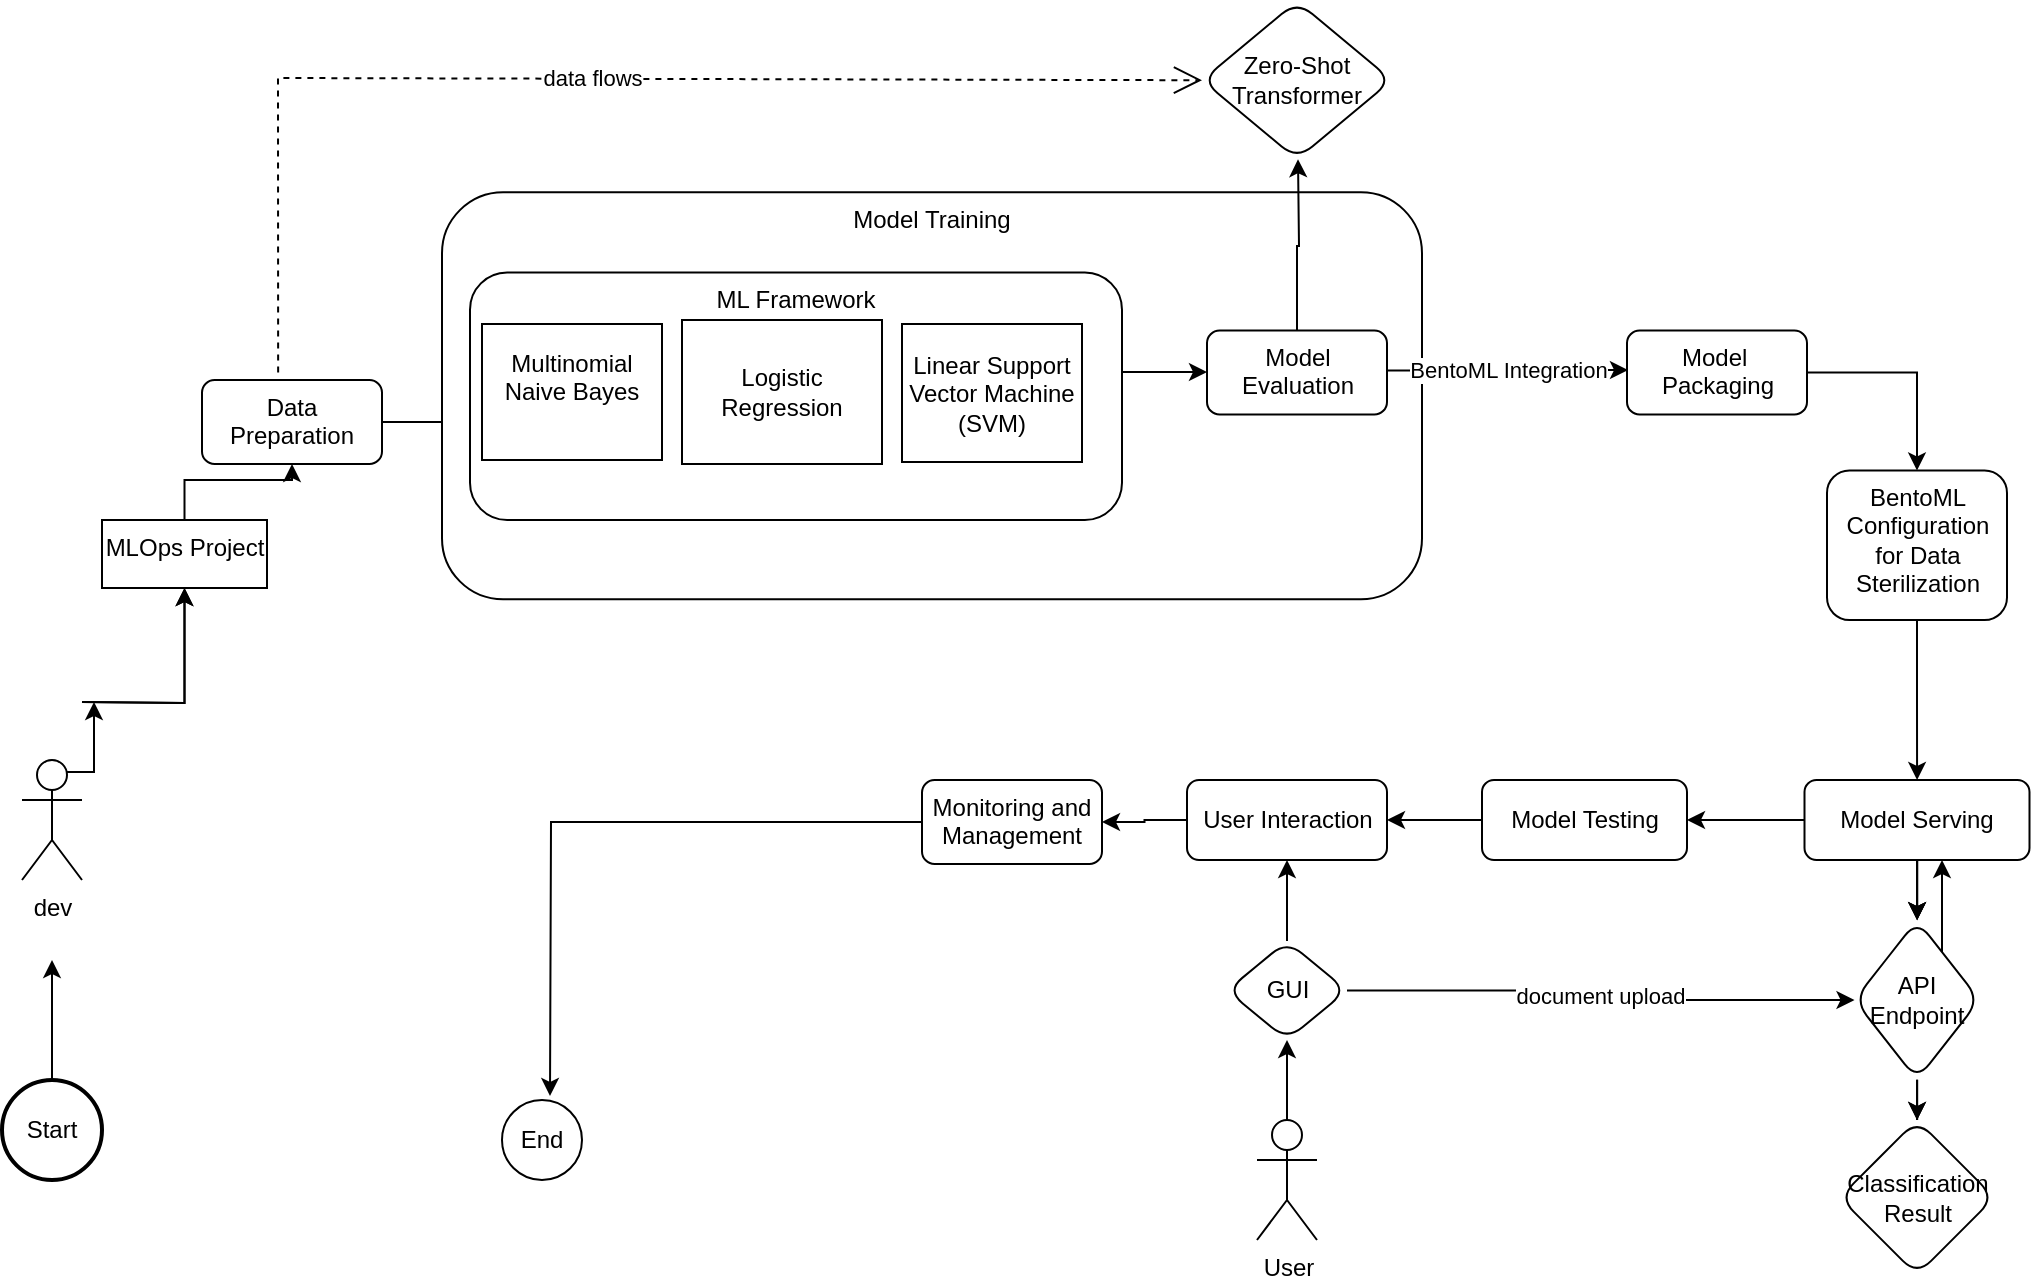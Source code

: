 <mxfile version="22.1.7" type="device">
  <diagram id="C5RBs43oDa-KdzZeNtuy" name="Page-1">
    <mxGraphModel dx="917" dy="326" grid="1" gridSize="10" guides="1" tooltips="1" connect="1" arrows="1" fold="1" page="1" pageScale="1" pageWidth="827" pageHeight="1169" math="0" shadow="0">
      <root>
        <mxCell id="WIyWlLk6GJQsqaUBKTNV-0" />
        <mxCell id="WIyWlLk6GJQsqaUBKTNV-1" parent="WIyWlLk6GJQsqaUBKTNV-0" />
        <mxCell id="0ND_t_Y78QhuHX3U0cQd-67" value="" style="edgeStyle=orthogonalEdgeStyle;rounded=0;orthogonalLoop=1;jettySize=auto;html=1;" parent="WIyWlLk6GJQsqaUBKTNV-1" target="0ND_t_Y78QhuHX3U0cQd-66" edge="1">
          <mxGeometry relative="1" as="geometry">
            <mxPoint x="100" y="401" as="sourcePoint" />
          </mxGeometry>
        </mxCell>
        <mxCell id="VNTDLv_vg-DaczmZ4jtN-0" style="edgeStyle=orthogonalEdgeStyle;rounded=0;orthogonalLoop=1;jettySize=auto;html=1;exitX=0.75;exitY=0.1;exitDx=0;exitDy=0;exitPerimeter=0;" edge="1" parent="WIyWlLk6GJQsqaUBKTNV-1" source="0ND_t_Y78QhuHX3U0cQd-55">
          <mxGeometry relative="1" as="geometry">
            <mxPoint x="106" y="401" as="targetPoint" />
          </mxGeometry>
        </mxCell>
        <mxCell id="0ND_t_Y78QhuHX3U0cQd-55" value="dev" style="shape=umlActor;verticalLabelPosition=bottom;verticalAlign=top;html=1;" parent="WIyWlLk6GJQsqaUBKTNV-1" vertex="1">
          <mxGeometry x="70" y="430" width="30" height="60" as="geometry" />
        </mxCell>
        <mxCell id="VNTDLv_vg-DaczmZ4jtN-1" value="" style="edgeStyle=orthogonalEdgeStyle;rounded=0;orthogonalLoop=1;jettySize=auto;html=1;" edge="1" parent="WIyWlLk6GJQsqaUBKTNV-1" source="0ND_t_Y78QhuHX3U0cQd-62">
          <mxGeometry relative="1" as="geometry">
            <mxPoint x="85" y="530" as="targetPoint" />
          </mxGeometry>
        </mxCell>
        <mxCell id="0ND_t_Y78QhuHX3U0cQd-62" value="Start" style="strokeWidth=2;html=1;shape=mxgraph.flowchart.start_2;whiteSpace=wrap;" parent="WIyWlLk6GJQsqaUBKTNV-1" vertex="1">
          <mxGeometry x="60" y="590" width="50" height="50" as="geometry" />
        </mxCell>
        <mxCell id="0ND_t_Y78QhuHX3U0cQd-70" value="" style="edgeStyle=orthogonalEdgeStyle;rounded=0;orthogonalLoop=1;jettySize=auto;html=1;" parent="WIyWlLk6GJQsqaUBKTNV-1" target="0ND_t_Y78QhuHX3U0cQd-66" edge="1">
          <mxGeometry relative="1" as="geometry">
            <mxPoint x="100" y="401" as="sourcePoint" />
            <mxPoint x="210" y="338" as="targetPoint" />
          </mxGeometry>
        </mxCell>
        <mxCell id="0ND_t_Y78QhuHX3U0cQd-74" value="" style="edgeStyle=orthogonalEdgeStyle;rounded=0;orthogonalLoop=1;jettySize=auto;html=1;" parent="WIyWlLk6GJQsqaUBKTNV-1" source="0ND_t_Y78QhuHX3U0cQd-66" target="0ND_t_Y78QhuHX3U0cQd-73" edge="1">
          <mxGeometry relative="1" as="geometry" />
        </mxCell>
        <mxCell id="0ND_t_Y78QhuHX3U0cQd-66" value="MLOps Project" style="whiteSpace=wrap;html=1;verticalAlign=top;" parent="WIyWlLk6GJQsqaUBKTNV-1" vertex="1">
          <mxGeometry x="110" y="310" width="82.5" height="34" as="geometry" />
        </mxCell>
        <mxCell id="0ND_t_Y78QhuHX3U0cQd-80" value="" style="edgeStyle=orthogonalEdgeStyle;rounded=0;orthogonalLoop=1;jettySize=auto;html=1;" parent="WIyWlLk6GJQsqaUBKTNV-1" source="0ND_t_Y78QhuHX3U0cQd-73" edge="1">
          <mxGeometry relative="1" as="geometry">
            <mxPoint x="290" y="235" as="targetPoint" />
          </mxGeometry>
        </mxCell>
        <mxCell id="0ND_t_Y78QhuHX3U0cQd-73" value="Data Preparation" style="rounded=1;whiteSpace=wrap;html=1;verticalAlign=top;" parent="WIyWlLk6GJQsqaUBKTNV-1" vertex="1">
          <mxGeometry x="160" y="240" width="90" height="42" as="geometry" />
        </mxCell>
        <mxCell id="0ND_t_Y78QhuHX3U0cQd-82" value="" style="edgeStyle=orthogonalEdgeStyle;rounded=0;orthogonalLoop=1;jettySize=auto;html=1;" parent="WIyWlLk6GJQsqaUBKTNV-1" edge="1">
          <mxGeometry relative="1" as="geometry">
            <mxPoint x="610" y="235" as="sourcePoint" />
            <mxPoint x="662.5" y="236.333" as="targetPoint" />
          </mxGeometry>
        </mxCell>
        <mxCell id="0ND_t_Y78QhuHX3U0cQd-86" value="" style="edgeStyle=orthogonalEdgeStyle;rounded=0;orthogonalLoop=1;jettySize=auto;html=1;" parent="WIyWlLk6GJQsqaUBKTNV-1" source="0ND_t_Y78QhuHX3U0cQd-83" target="0ND_t_Y78QhuHX3U0cQd-85" edge="1">
          <mxGeometry relative="1" as="geometry" />
        </mxCell>
        <mxCell id="0ND_t_Y78QhuHX3U0cQd-83" value="Model&amp;nbsp;&lt;br&gt;Packaging" style="rounded=1;whiteSpace=wrap;html=1;verticalAlign=top;" parent="WIyWlLk6GJQsqaUBKTNV-1" vertex="1">
          <mxGeometry x="872.5" y="215.25" width="90" height="42" as="geometry" />
        </mxCell>
        <mxCell id="VNTDLv_vg-DaczmZ4jtN-17" value="" style="edgeStyle=orthogonalEdgeStyle;rounded=0;orthogonalLoop=1;jettySize=auto;html=1;" edge="1" parent="WIyWlLk6GJQsqaUBKTNV-1" source="0ND_t_Y78QhuHX3U0cQd-85" target="VNTDLv_vg-DaczmZ4jtN-16">
          <mxGeometry relative="1" as="geometry" />
        </mxCell>
        <mxCell id="0ND_t_Y78QhuHX3U0cQd-85" value="BentoML Configuration for Data Sterilization" style="rounded=1;whiteSpace=wrap;html=1;verticalAlign=top;" parent="WIyWlLk6GJQsqaUBKTNV-1" vertex="1">
          <mxGeometry x="972.5" y="285.25" width="90" height="74.75" as="geometry" />
        </mxCell>
        <mxCell id="0ND_t_Y78QhuHX3U0cQd-92" value="" style="edgeStyle=orthogonalEdgeStyle;rounded=0;orthogonalLoop=1;jettySize=auto;html=1;" parent="WIyWlLk6GJQsqaUBKTNV-1" source="0ND_t_Y78QhuHX3U0cQd-87" target="0ND_t_Y78QhuHX3U0cQd-91" edge="1">
          <mxGeometry relative="1" as="geometry" />
        </mxCell>
        <mxCell id="0ND_t_Y78QhuHX3U0cQd-87" value="User Interaction" style="rounded=1;whiteSpace=wrap;html=1;verticalAlign=middle;" parent="WIyWlLk6GJQsqaUBKTNV-1" vertex="1">
          <mxGeometry x="652.5" y="440" width="100" height="40" as="geometry" />
        </mxCell>
        <mxCell id="0ND_t_Y78QhuHX3U0cQd-94" value="" style="edgeStyle=orthogonalEdgeStyle;rounded=0;orthogonalLoop=1;jettySize=auto;html=1;" parent="WIyWlLk6GJQsqaUBKTNV-1" source="0ND_t_Y78QhuHX3U0cQd-91" edge="1">
          <mxGeometry relative="1" as="geometry">
            <mxPoint x="334" y="598" as="targetPoint" />
          </mxGeometry>
        </mxCell>
        <mxCell id="0ND_t_Y78QhuHX3U0cQd-91" value="Monitoring and Management" style="rounded=1;whiteSpace=wrap;html=1;verticalAlign=top;" parent="WIyWlLk6GJQsqaUBKTNV-1" vertex="1">
          <mxGeometry x="520" y="440" width="90" height="42" as="geometry" />
        </mxCell>
        <mxCell id="0ND_t_Y78QhuHX3U0cQd-93" value="End" style="ellipse;whiteSpace=wrap;html=1;verticalAlign=middle;rounded=1;" parent="WIyWlLk6GJQsqaUBKTNV-1" vertex="1">
          <mxGeometry x="310" y="600" width="40" height="40" as="geometry" />
        </mxCell>
        <mxCell id="0ND_t_Y78QhuHX3U0cQd-96" value="Zero-Shot Transformer" style="rhombus;whiteSpace=wrap;html=1;verticalAlign=middle;rounded=1;" parent="WIyWlLk6GJQsqaUBKTNV-1" vertex="1">
          <mxGeometry x="660" y="50.62" width="95" height="79" as="geometry" />
        </mxCell>
        <mxCell id="0ND_t_Y78QhuHX3U0cQd-100" value="data flows" style="endArrow=open;endSize=12;dashed=1;html=1;rounded=0;exitX=0.423;exitY=-0.088;exitDx=0;exitDy=0;exitPerimeter=0;entryX=0;entryY=0.5;entryDx=0;entryDy=0;" parent="WIyWlLk6GJQsqaUBKTNV-1" source="0ND_t_Y78QhuHX3U0cQd-73" edge="1" target="0ND_t_Y78QhuHX3U0cQd-96">
          <mxGeometry width="160" relative="1" as="geometry">
            <mxPoint x="130" y="89.07" as="sourcePoint" />
            <mxPoint x="290" y="89.07" as="targetPoint" />
            <Array as="points">
              <mxPoint x="198" y="89" />
            </Array>
          </mxGeometry>
        </mxCell>
        <mxCell id="0ND_t_Y78QhuHX3U0cQd-101" value="Classification Result" style="rhombus;whiteSpace=wrap;html=1;verticalAlign=middle;rounded=1;" parent="WIyWlLk6GJQsqaUBKTNV-1" vertex="1">
          <mxGeometry x="978.75" y="610" width="77.5" height="77.5" as="geometry" />
        </mxCell>
        <mxCell id="VNTDLv_vg-DaczmZ4jtN-28" value="" style="edgeStyle=orthogonalEdgeStyle;rounded=0;orthogonalLoop=1;jettySize=auto;html=1;" edge="1" parent="WIyWlLk6GJQsqaUBKTNV-1" source="0ND_t_Y78QhuHX3U0cQd-103" target="0ND_t_Y78QhuHX3U0cQd-87">
          <mxGeometry relative="1" as="geometry" />
        </mxCell>
        <mxCell id="VNTDLv_vg-DaczmZ4jtN-39" value="document upload" style="edgeStyle=orthogonalEdgeStyle;rounded=0;orthogonalLoop=1;jettySize=auto;html=1;entryX=0;entryY=0.5;entryDx=0;entryDy=0;" edge="1" parent="WIyWlLk6GJQsqaUBKTNV-1" source="0ND_t_Y78QhuHX3U0cQd-103" target="VNTDLv_vg-DaczmZ4jtN-33">
          <mxGeometry relative="1" as="geometry">
            <mxPoint x="802.5" y="545.333" as="targetPoint" />
          </mxGeometry>
        </mxCell>
        <mxCell id="0ND_t_Y78QhuHX3U0cQd-103" value="GUI" style="rhombus;whiteSpace=wrap;html=1;verticalAlign=middle;rounded=1;" parent="WIyWlLk6GJQsqaUBKTNV-1" vertex="1">
          <mxGeometry x="672.5" y="520.5" width="60" height="49.5" as="geometry" />
        </mxCell>
        <mxCell id="VNTDLv_vg-DaczmZ4jtN-7" value="Model Training" style="rounded=1;whiteSpace=wrap;html=1;align=center;verticalAlign=top;" vertex="1" parent="WIyWlLk6GJQsqaUBKTNV-1">
          <mxGeometry x="280" y="146.12" width="490" height="203.5" as="geometry" />
        </mxCell>
        <mxCell id="VNTDLv_vg-DaczmZ4jtN-8" value="ML Framework" style="rounded=1;whiteSpace=wrap;html=1;verticalAlign=top;" vertex="1" parent="WIyWlLk6GJQsqaUBKTNV-1">
          <mxGeometry x="294" y="186.25" width="326" height="123.75" as="geometry" />
        </mxCell>
        <mxCell id="VNTDLv_vg-DaczmZ4jtN-3" value="&lt;div&gt;Multinomial Naive Bayes&lt;/div&gt;&lt;div&gt;&lt;br&gt;&lt;/div&gt;" style="rounded=0;whiteSpace=wrap;html=1;verticalAlign=middle;" vertex="1" parent="WIyWlLk6GJQsqaUBKTNV-1">
          <mxGeometry x="300" y="212" width="90" height="68" as="geometry" />
        </mxCell>
        <mxCell id="VNTDLv_vg-DaczmZ4jtN-4" value="Logistic Regression" style="rounded=0;whiteSpace=wrap;html=1;" vertex="1" parent="WIyWlLk6GJQsqaUBKTNV-1">
          <mxGeometry x="400" y="210" width="100" height="72" as="geometry" />
        </mxCell>
        <mxCell id="VNTDLv_vg-DaczmZ4jtN-12" value="" style="edgeStyle=orthogonalEdgeStyle;rounded=0;orthogonalLoop=1;jettySize=auto;html=1;" edge="1" parent="WIyWlLk6GJQsqaUBKTNV-1" target="VNTDLv_vg-DaczmZ4jtN-9">
          <mxGeometry relative="1" as="geometry">
            <mxPoint x="640" y="236" as="sourcePoint" />
            <Array as="points">
              <mxPoint x="620" y="236" />
              <mxPoint x="620" y="236" />
            </Array>
          </mxGeometry>
        </mxCell>
        <mxCell id="VNTDLv_vg-DaczmZ4jtN-5" value="Linear Support Vector Machine (SVM)" style="rounded=0;whiteSpace=wrap;html=1;" vertex="1" parent="WIyWlLk6GJQsqaUBKTNV-1">
          <mxGeometry x="510" y="212" width="90" height="69" as="geometry" />
        </mxCell>
        <mxCell id="VNTDLv_vg-DaczmZ4jtN-9" value="Model Evaluation" style="rounded=1;whiteSpace=wrap;html=1;verticalAlign=top;" vertex="1" parent="WIyWlLk6GJQsqaUBKTNV-1">
          <mxGeometry x="662.5" y="215.25" width="90" height="42" as="geometry" />
        </mxCell>
        <mxCell id="VNTDLv_vg-DaczmZ4jtN-13" value="BentoML Integration" style="edgeStyle=orthogonalEdgeStyle;rounded=0;orthogonalLoop=1;jettySize=auto;html=1;" edge="1" parent="WIyWlLk6GJQsqaUBKTNV-1">
          <mxGeometry relative="1" as="geometry">
            <Array as="points">
              <mxPoint x="782.5" y="235.25" />
            </Array>
            <mxPoint x="752.5" y="235.25" as="sourcePoint" />
            <mxPoint x="873" y="235" as="targetPoint" />
          </mxGeometry>
        </mxCell>
        <mxCell id="VNTDLv_vg-DaczmZ4jtN-14" value="" style="edgeStyle=orthogonalEdgeStyle;rounded=0;orthogonalLoop=1;jettySize=auto;html=1;exitX=0.5;exitY=0;exitDx=0;exitDy=0;" edge="1" parent="WIyWlLk6GJQsqaUBKTNV-1" source="VNTDLv_vg-DaczmZ4jtN-9">
          <mxGeometry relative="1" as="geometry">
            <mxPoint x="708" y="210" as="sourcePoint" />
            <mxPoint x="708" y="129.62" as="targetPoint" />
          </mxGeometry>
        </mxCell>
        <mxCell id="VNTDLv_vg-DaczmZ4jtN-19" value="" style="edgeStyle=orthogonalEdgeStyle;rounded=0;orthogonalLoop=1;jettySize=auto;html=1;" edge="1" parent="WIyWlLk6GJQsqaUBKTNV-1" source="VNTDLv_vg-DaczmZ4jtN-33" target="0ND_t_Y78QhuHX3U0cQd-101">
          <mxGeometry relative="1" as="geometry" />
        </mxCell>
        <mxCell id="VNTDLv_vg-DaczmZ4jtN-21" value="" style="edgeStyle=orthogonalEdgeStyle;rounded=0;orthogonalLoop=1;jettySize=auto;html=1;" edge="1" parent="WIyWlLk6GJQsqaUBKTNV-1" source="VNTDLv_vg-DaczmZ4jtN-16" target="VNTDLv_vg-DaczmZ4jtN-20">
          <mxGeometry relative="1" as="geometry" />
        </mxCell>
        <mxCell id="VNTDLv_vg-DaczmZ4jtN-29" value="" style="edgeStyle=orthogonalEdgeStyle;rounded=0;orthogonalLoop=1;jettySize=auto;html=1;" edge="1" parent="WIyWlLk6GJQsqaUBKTNV-1" source="VNTDLv_vg-DaczmZ4jtN-33" target="0ND_t_Y78QhuHX3U0cQd-101">
          <mxGeometry relative="1" as="geometry" />
        </mxCell>
        <mxCell id="VNTDLv_vg-DaczmZ4jtN-34" value="" style="edgeStyle=orthogonalEdgeStyle;rounded=0;orthogonalLoop=1;jettySize=auto;html=1;" edge="1" parent="WIyWlLk6GJQsqaUBKTNV-1" source="VNTDLv_vg-DaczmZ4jtN-16" target="VNTDLv_vg-DaczmZ4jtN-33">
          <mxGeometry relative="1" as="geometry" />
        </mxCell>
        <mxCell id="VNTDLv_vg-DaczmZ4jtN-16" value="Model Serving" style="rounded=1;whiteSpace=wrap;html=1;verticalAlign=middle;" vertex="1" parent="WIyWlLk6GJQsqaUBKTNV-1">
          <mxGeometry x="961.25" y="440" width="112.5" height="40" as="geometry" />
        </mxCell>
        <mxCell id="VNTDLv_vg-DaczmZ4jtN-22" value="" style="edgeStyle=orthogonalEdgeStyle;rounded=0;orthogonalLoop=1;jettySize=auto;html=1;" edge="1" parent="WIyWlLk6GJQsqaUBKTNV-1" source="VNTDLv_vg-DaczmZ4jtN-20" target="0ND_t_Y78QhuHX3U0cQd-87">
          <mxGeometry relative="1" as="geometry" />
        </mxCell>
        <mxCell id="VNTDLv_vg-DaczmZ4jtN-20" value="Model Testing" style="rounded=1;whiteSpace=wrap;html=1;verticalAlign=middle;" vertex="1" parent="WIyWlLk6GJQsqaUBKTNV-1">
          <mxGeometry x="800" y="440" width="102.5" height="40" as="geometry" />
        </mxCell>
        <mxCell id="VNTDLv_vg-DaczmZ4jtN-37" value="" style="edgeStyle=orthogonalEdgeStyle;rounded=0;orthogonalLoop=1;jettySize=auto;html=1;" edge="1" parent="WIyWlLk6GJQsqaUBKTNV-1" source="VNTDLv_vg-DaczmZ4jtN-25" target="0ND_t_Y78QhuHX3U0cQd-103">
          <mxGeometry relative="1" as="geometry" />
        </mxCell>
        <mxCell id="VNTDLv_vg-DaczmZ4jtN-25" value="User" style="shape=umlActor;verticalLabelPosition=bottom;verticalAlign=top;html=1;outlineConnect=0;" vertex="1" parent="WIyWlLk6GJQsqaUBKTNV-1">
          <mxGeometry x="687.5" y="610" width="30" height="60" as="geometry" />
        </mxCell>
        <mxCell id="VNTDLv_vg-DaczmZ4jtN-35" value="" style="edgeStyle=orthogonalEdgeStyle;rounded=0;orthogonalLoop=1;jettySize=auto;html=1;" edge="1" parent="WIyWlLk6GJQsqaUBKTNV-1" source="VNTDLv_vg-DaczmZ4jtN-16" target="VNTDLv_vg-DaczmZ4jtN-33">
          <mxGeometry relative="1" as="geometry">
            <mxPoint x="1018" y="480" as="sourcePoint" />
            <mxPoint x="1017" y="610" as="targetPoint" />
          </mxGeometry>
        </mxCell>
        <mxCell id="VNTDLv_vg-DaczmZ4jtN-36" value="" style="edgeStyle=orthogonalEdgeStyle;rounded=0;orthogonalLoop=1;jettySize=auto;html=1;" edge="1" parent="WIyWlLk6GJQsqaUBKTNV-1" source="VNTDLv_vg-DaczmZ4jtN-16" target="VNTDLv_vg-DaczmZ4jtN-33">
          <mxGeometry relative="1" as="geometry">
            <mxPoint x="1018" y="480" as="sourcePoint" />
            <mxPoint x="1021" y="610" as="targetPoint" />
          </mxGeometry>
        </mxCell>
        <mxCell id="VNTDLv_vg-DaczmZ4jtN-40" value="" style="edgeStyle=orthogonalEdgeStyle;rounded=0;orthogonalLoop=1;jettySize=auto;html=1;" edge="1" parent="WIyWlLk6GJQsqaUBKTNV-1" source="VNTDLv_vg-DaczmZ4jtN-33" target="VNTDLv_vg-DaczmZ4jtN-16">
          <mxGeometry relative="1" as="geometry">
            <Array as="points">
              <mxPoint x="1030" y="500" />
              <mxPoint x="1030" y="500" />
            </Array>
          </mxGeometry>
        </mxCell>
        <mxCell id="VNTDLv_vg-DaczmZ4jtN-33" value="API Endpoint" style="rhombus;whiteSpace=wrap;html=1;rounded=1;" vertex="1" parent="WIyWlLk6GJQsqaUBKTNV-1">
          <mxGeometry x="986.25" y="510" width="62.5" height="80" as="geometry" />
        </mxCell>
      </root>
    </mxGraphModel>
  </diagram>
</mxfile>
